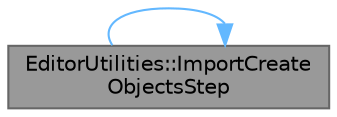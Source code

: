 digraph "EditorUtilities::ImportCreateObjectsStep"
{
 // INTERACTIVE_SVG=YES
 // LATEX_PDF_SIZE
  bgcolor="transparent";
  edge [fontname=Helvetica,fontsize=10,labelfontname=Helvetica,labelfontsize=10];
  node [fontname=Helvetica,fontsize=10,shape=box,height=0.2,width=0.4];
  rankdir="LR";
  Node1 [id="Node000001",label="EditorUtilities::ImportCreate\lObjectsStep",height=0.2,width=0.4,color="gray40", fillcolor="grey60", style="filled", fontcolor="black",tooltip="Parse text and create the objects for the object specified."];
  Node1 -> Node1 [id="edge1_Node000001_Node000001",color="steelblue1",style="solid",tooltip=" "];
}
